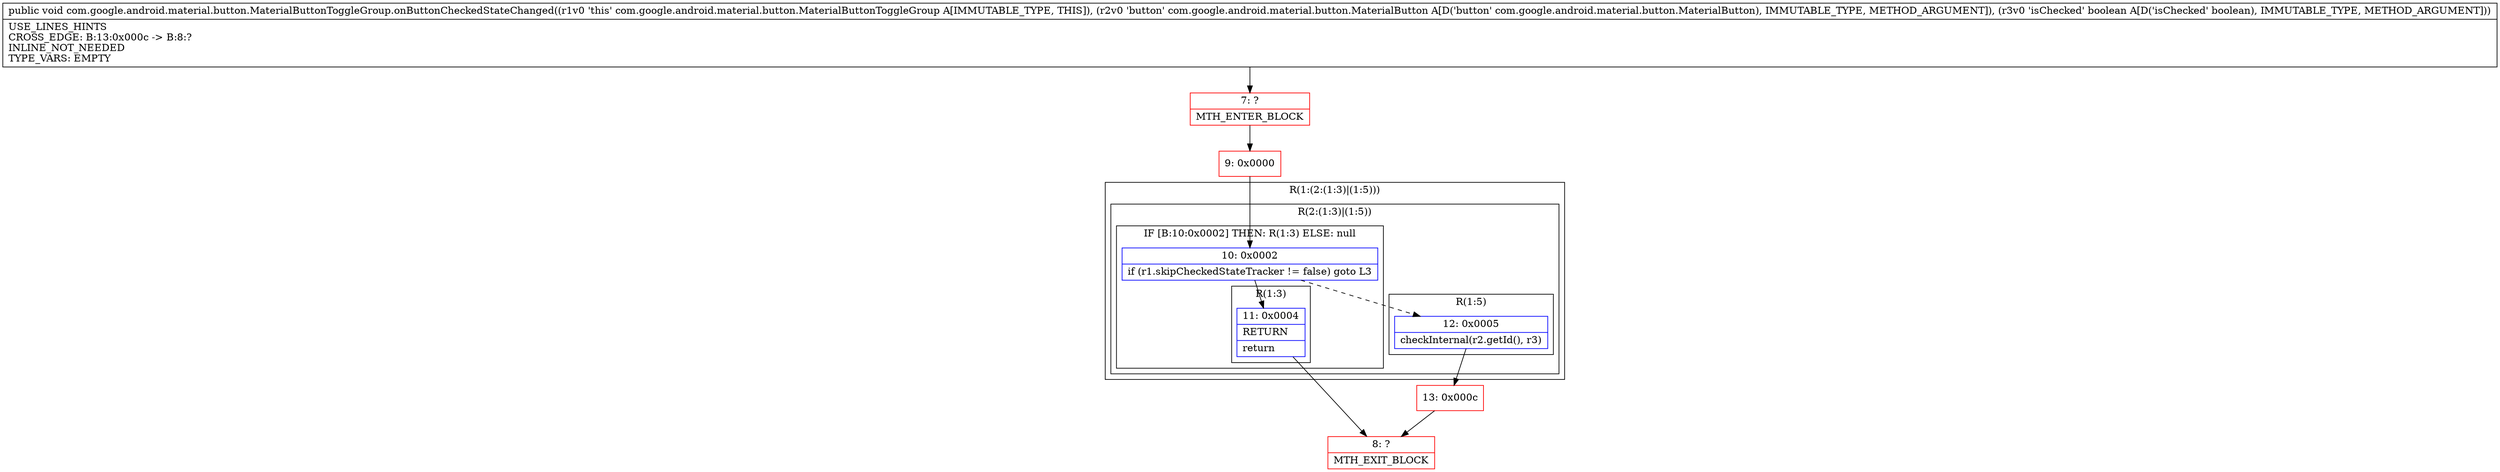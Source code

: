 digraph "CFG forcom.google.android.material.button.MaterialButtonToggleGroup.onButtonCheckedStateChanged(Lcom\/google\/android\/material\/button\/MaterialButton;Z)V" {
subgraph cluster_Region_979254909 {
label = "R(1:(2:(1:3)|(1:5)))";
node [shape=record,color=blue];
subgraph cluster_Region_1227684095 {
label = "R(2:(1:3)|(1:5))";
node [shape=record,color=blue];
subgraph cluster_IfRegion_1947622718 {
label = "IF [B:10:0x0002] THEN: R(1:3) ELSE: null";
node [shape=record,color=blue];
Node_10 [shape=record,label="{10\:\ 0x0002|if (r1.skipCheckedStateTracker != false) goto L3\l}"];
subgraph cluster_Region_1094300879 {
label = "R(1:3)";
node [shape=record,color=blue];
Node_11 [shape=record,label="{11\:\ 0x0004|RETURN\l|return\l}"];
}
}
subgraph cluster_Region_182441795 {
label = "R(1:5)";
node [shape=record,color=blue];
Node_12 [shape=record,label="{12\:\ 0x0005|checkInternal(r2.getId(), r3)\l}"];
}
}
}
Node_7 [shape=record,color=red,label="{7\:\ ?|MTH_ENTER_BLOCK\l}"];
Node_9 [shape=record,color=red,label="{9\:\ 0x0000}"];
Node_8 [shape=record,color=red,label="{8\:\ ?|MTH_EXIT_BLOCK\l}"];
Node_13 [shape=record,color=red,label="{13\:\ 0x000c}"];
MethodNode[shape=record,label="{public void com.google.android.material.button.MaterialButtonToggleGroup.onButtonCheckedStateChanged((r1v0 'this' com.google.android.material.button.MaterialButtonToggleGroup A[IMMUTABLE_TYPE, THIS]), (r2v0 'button' com.google.android.material.button.MaterialButton A[D('button' com.google.android.material.button.MaterialButton), IMMUTABLE_TYPE, METHOD_ARGUMENT]), (r3v0 'isChecked' boolean A[D('isChecked' boolean), IMMUTABLE_TYPE, METHOD_ARGUMENT]))  | USE_LINES_HINTS\lCROSS_EDGE: B:13:0x000c \-\> B:8:?\lINLINE_NOT_NEEDED\lTYPE_VARS: EMPTY\l}"];
MethodNode -> Node_7;Node_10 -> Node_11;
Node_10 -> Node_12[style=dashed];
Node_11 -> Node_8;
Node_12 -> Node_13;
Node_7 -> Node_9;
Node_9 -> Node_10;
Node_13 -> Node_8;
}

